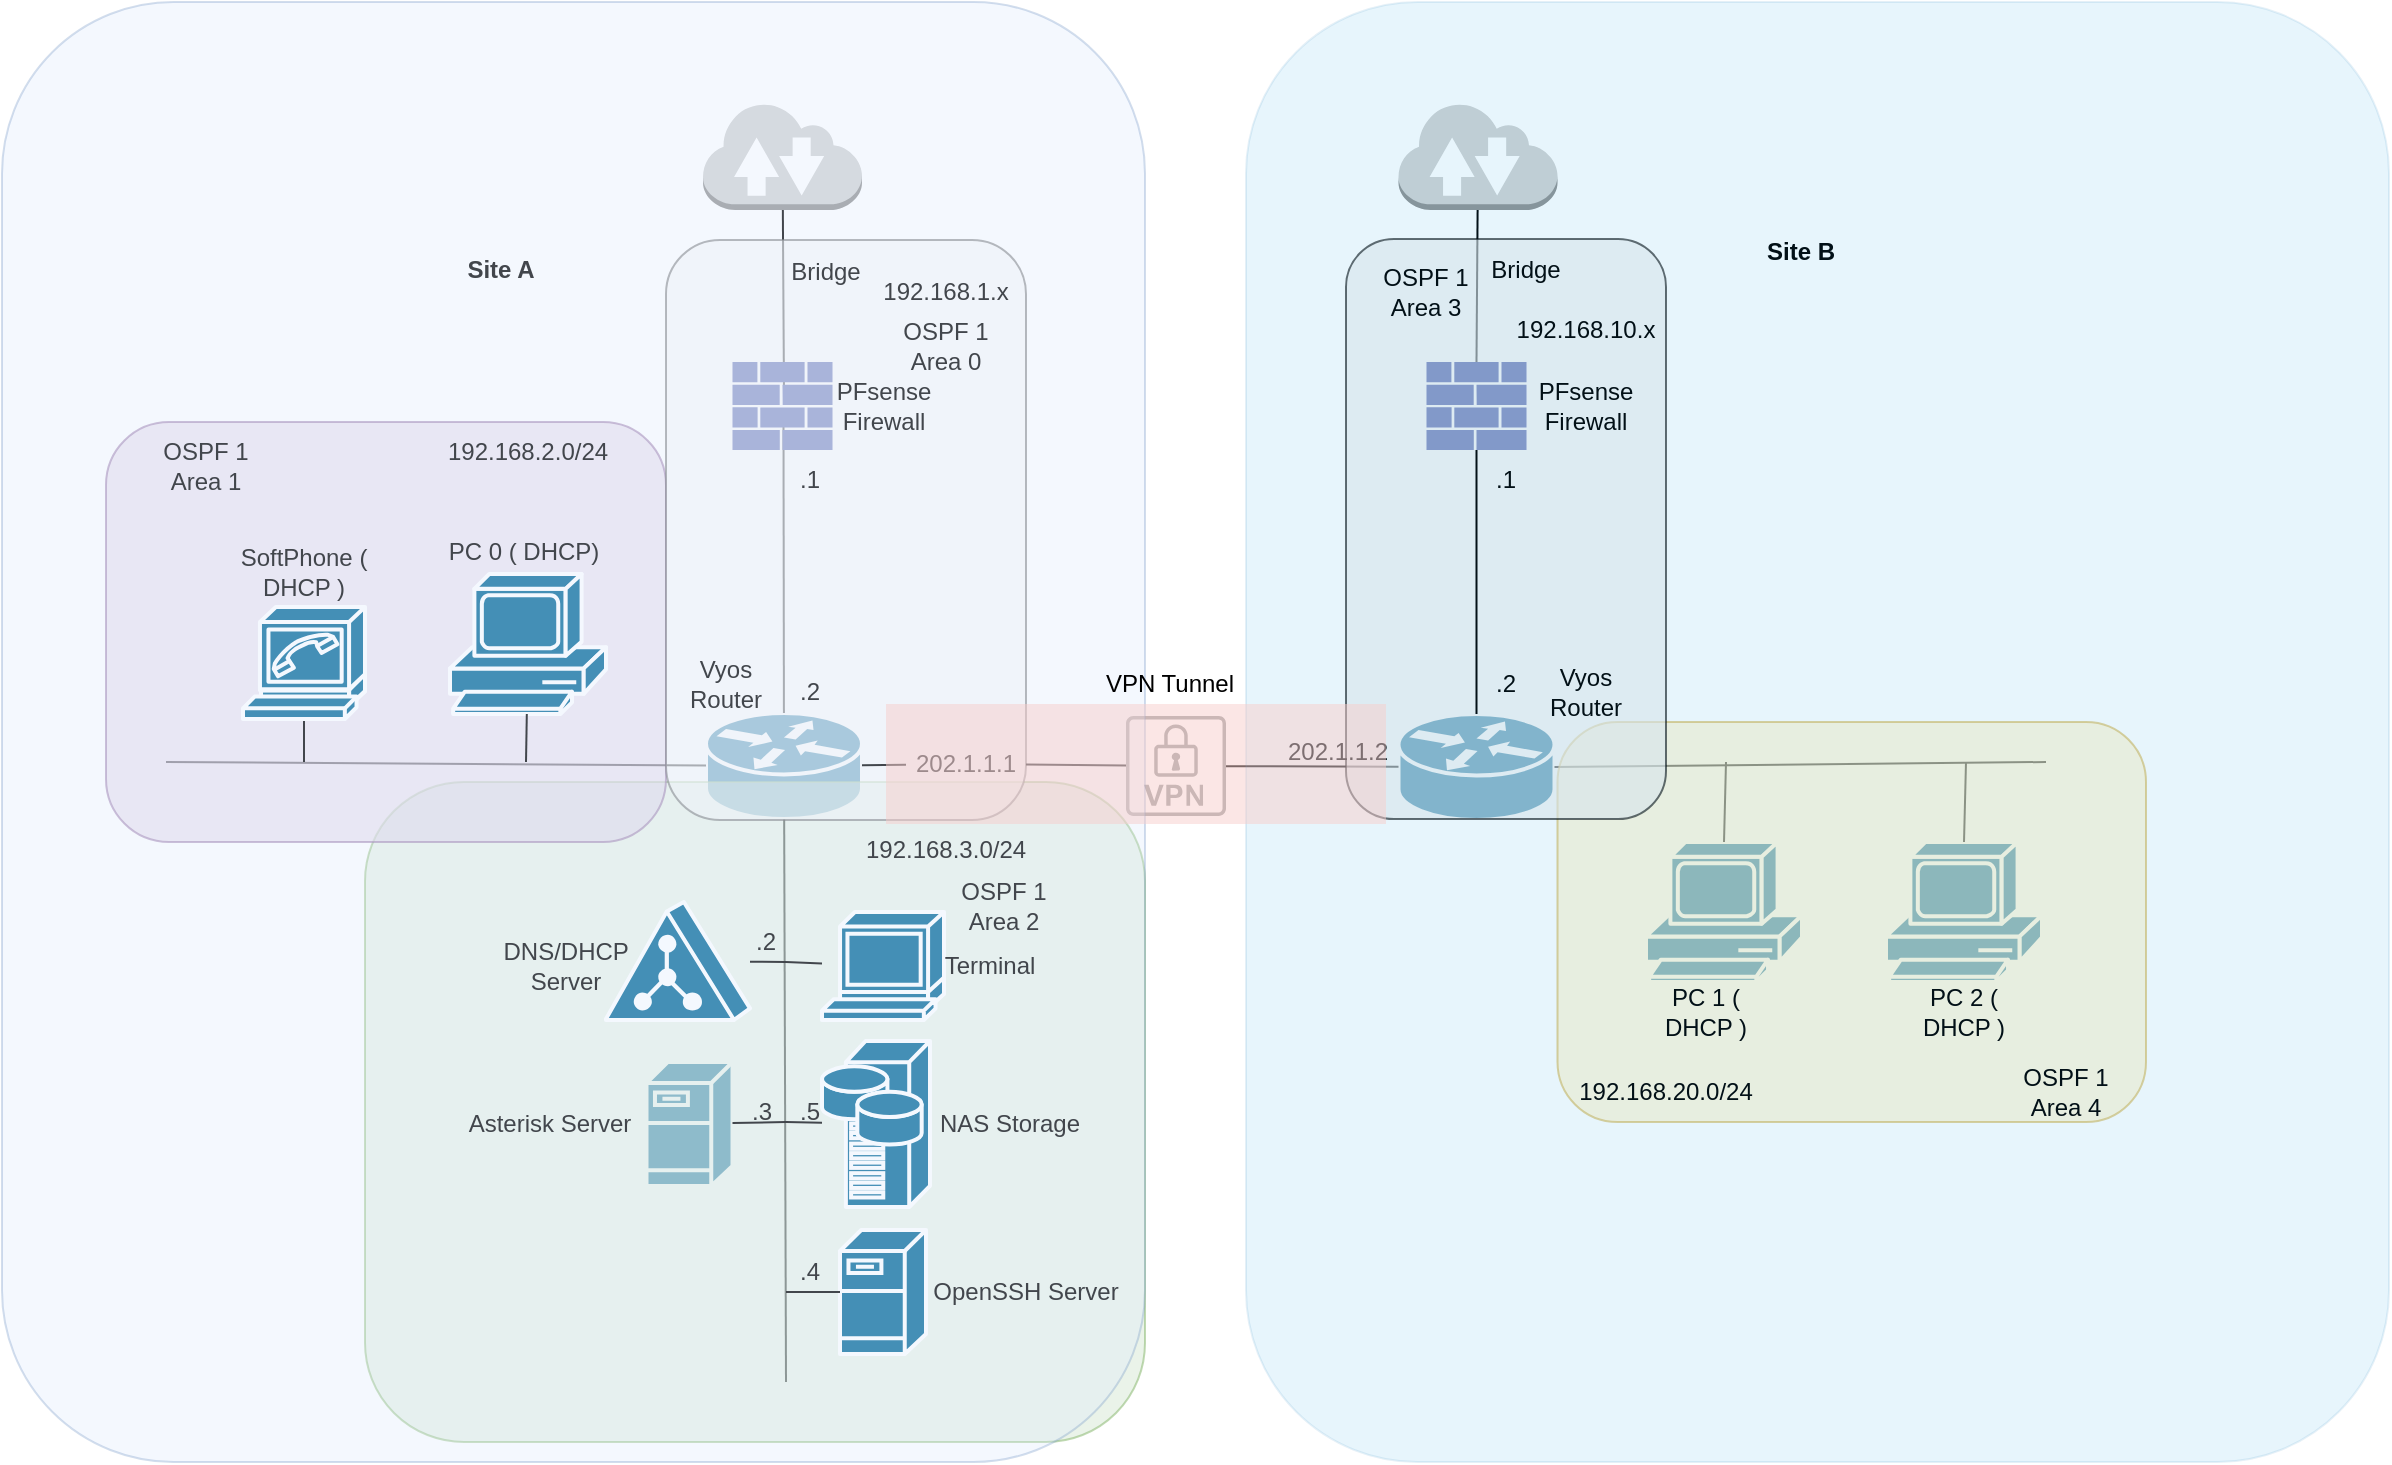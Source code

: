 <mxfile version="20.4.2" type="github">
  <diagram id="FbKItGeIctbUDUOzBeVz" name="Page-1">
    <mxGraphModel dx="2482" dy="1998" grid="1" gridSize="10" guides="1" tooltips="1" connect="1" arrows="1" fold="1" page="1" pageScale="1" pageWidth="850" pageHeight="1100" math="0" shadow="0">
      <root>
        <mxCell id="0" />
        <mxCell id="1" parent="0" />
        <mxCell id="5vOvow6yuVH0ytvlV-aj-1" value="" style="shape=mxgraph.cisco.routers.router;sketch=0;html=1;pointerEvents=1;dashed=0;fillColor=#036897;strokeColor=#ffffff;strokeWidth=2;verticalLabelPosition=bottom;verticalAlign=top;align=center;outlineConnect=0;" vertex="1" parent="1">
          <mxGeometry x="170" y="145.5" width="78" height="53" as="geometry" />
        </mxCell>
        <mxCell id="5vOvow6yuVH0ytvlV-aj-3" value="" style="endArrow=none;html=1;rounded=0;entryX=0.51;entryY=0.716;entryDx=0;entryDy=0;entryPerimeter=0;" edge="1" parent="1" source="5vOvow6yuVH0ytvlV-aj-1" target="5vOvow6yuVH0ytvlV-aj-26">
          <mxGeometry width="50" height="50" relative="1" as="geometry">
            <mxPoint x="400" y="330" as="sourcePoint" />
            <mxPoint x="155.963" y="17" as="targetPoint" />
          </mxGeometry>
        </mxCell>
        <mxCell id="5vOvow6yuVH0ytvlV-aj-4" value="" style="outlineConnect=0;dashed=0;verticalLabelPosition=bottom;verticalAlign=top;align=center;html=1;shape=mxgraph.aws3.internet_2;fillColor=#D2D3D3;gradientColor=none;" vertex="1" parent="1">
          <mxGeometry x="168.5" y="-160" width="79.5" height="54" as="geometry" />
        </mxCell>
        <mxCell id="5vOvow6yuVH0ytvlV-aj-5" value="" style="endArrow=none;html=1;rounded=0;exitX=0.515;exitY=0.341;exitDx=0;exitDy=0;exitPerimeter=0;" edge="1" parent="1" source="5vOvow6yuVH0ytvlV-aj-26" target="5vOvow6yuVH0ytvlV-aj-4">
          <mxGeometry width="50" height="50" relative="1" as="geometry">
            <mxPoint x="136.496" y="-29.029" as="sourcePoint" />
            <mxPoint x="450" y="80" as="targetPoint" />
          </mxGeometry>
        </mxCell>
        <mxCell id="5vOvow6yuVH0ytvlV-aj-11" value="" style="shape=mxgraph.cisco.routers.router;sketch=0;html=1;pointerEvents=1;dashed=0;fillColor=#036897;strokeColor=#ffffff;strokeWidth=2;verticalLabelPosition=bottom;verticalAlign=top;align=center;outlineConnect=0;" vertex="1" parent="1">
          <mxGeometry x="516.25" y="146" width="78" height="53" as="geometry" />
        </mxCell>
        <mxCell id="5vOvow6yuVH0ytvlV-aj-14" value="" style="outlineConnect=0;dashed=0;verticalLabelPosition=bottom;verticalAlign=top;align=center;html=1;shape=mxgraph.aws3.internet_2;fillColor=#D2D3D3;gradientColor=none;" vertex="1" parent="1">
          <mxGeometry x="516.25" y="-160" width="79.5" height="54" as="geometry" />
        </mxCell>
        <mxCell id="5vOvow6yuVH0ytvlV-aj-16" value="" style="endArrow=none;html=1;rounded=0;startArrow=none;" edge="1" parent="1" source="5vOvow6yuVH0ytvlV-aj-106" target="5vOvow6yuVH0ytvlV-aj-11">
          <mxGeometry width="50" height="50" relative="1" as="geometry">
            <mxPoint x="400" y="230" as="sourcePoint" />
            <mxPoint x="450" y="180" as="targetPoint" />
          </mxGeometry>
        </mxCell>
        <mxCell id="5vOvow6yuVH0ytvlV-aj-18" value="" style="shape=mxgraph.cisco.servers.fileserver;sketch=0;html=1;pointerEvents=1;dashed=0;fillColor=#036897;strokeColor=#ffffff;strokeWidth=2;verticalLabelPosition=bottom;verticalAlign=top;align=center;outlineConnect=0;" vertex="1" parent="1">
          <mxGeometry x="140.25" y="320" width="43" height="62" as="geometry" />
        </mxCell>
        <mxCell id="5vOvow6yuVH0ytvlV-aj-21" value="" style="endArrow=none;html=1;rounded=0;" edge="1" parent="1" target="5vOvow6yuVH0ytvlV-aj-1">
          <mxGeometry width="50" height="50" relative="1" as="geometry">
            <mxPoint x="-100" y="170" as="sourcePoint" />
            <mxPoint x="210" y="190" as="targetPoint" />
          </mxGeometry>
        </mxCell>
        <mxCell id="5vOvow6yuVH0ytvlV-aj-26" value="" style="sketch=0;aspect=fixed;pointerEvents=1;shadow=0;dashed=0;html=1;strokeColor=none;labelPosition=center;verticalLabelPosition=bottom;verticalAlign=top;align=center;fillColor=#00188D;shape=mxgraph.mscae.enterprise.firewall" vertex="1" parent="1">
          <mxGeometry x="183.25" y="-30" width="50" height="44" as="geometry" />
        </mxCell>
        <mxCell id="5vOvow6yuVH0ytvlV-aj-28" value="" style="endArrow=none;html=1;rounded=0;" edge="1" parent="1" target="5vOvow6yuVH0ytvlV-aj-1">
          <mxGeometry width="50" height="50" relative="1" as="geometry">
            <mxPoint x="210" y="480" as="sourcePoint" />
            <mxPoint x="410" y="110" as="targetPoint" />
          </mxGeometry>
        </mxCell>
        <mxCell id="5vOvow6yuVH0ytvlV-aj-30" value="" style="shape=mxgraph.cisco.computers_and_peripherals.pc;sketch=0;html=1;pointerEvents=1;dashed=0;fillColor=#036897;strokeColor=#ffffff;strokeWidth=2;verticalLabelPosition=bottom;verticalAlign=top;align=center;outlineConnect=0;" vertex="1" parent="1">
          <mxGeometry x="640" y="210" width="78" height="70" as="geometry" />
        </mxCell>
        <mxCell id="5vOvow6yuVH0ytvlV-aj-31" value="" style="sketch=0;aspect=fixed;pointerEvents=1;shadow=0;dashed=0;html=1;strokeColor=none;labelPosition=center;verticalLabelPosition=bottom;verticalAlign=top;align=center;fillColor=#00188D;shape=mxgraph.mscae.enterprise.firewall" vertex="1" parent="1">
          <mxGeometry x="530.252" y="-30" width="50" height="44" as="geometry" />
        </mxCell>
        <mxCell id="5vOvow6yuVH0ytvlV-aj-32" value="" style="endArrow=none;html=1;rounded=0;exitX=0.5;exitY=0;exitDx=0;exitDy=0;exitPerimeter=0;" edge="1" parent="1" source="5vOvow6yuVH0ytvlV-aj-31" target="5vOvow6yuVH0ytvlV-aj-14">
          <mxGeometry width="50" height="50" relative="1" as="geometry">
            <mxPoint x="360" y="160" as="sourcePoint" />
            <mxPoint x="410" y="110" as="targetPoint" />
          </mxGeometry>
        </mxCell>
        <mxCell id="5vOvow6yuVH0ytvlV-aj-33" value="" style="shape=mxgraph.cisco.computers_and_peripherals.pc;sketch=0;html=1;pointerEvents=1;dashed=0;fillColor=#036897;strokeColor=#ffffff;strokeWidth=2;verticalLabelPosition=bottom;verticalAlign=top;align=center;outlineConnect=0;" vertex="1" parent="1">
          <mxGeometry x="760" y="210" width="78" height="70" as="geometry" />
        </mxCell>
        <mxCell id="5vOvow6yuVH0ytvlV-aj-34" value="" style="endArrow=none;html=1;rounded=0;entryX=1;entryY=0.5;entryDx=0;entryDy=0;entryPerimeter=0;" edge="1" parent="1" target="5vOvow6yuVH0ytvlV-aj-11">
          <mxGeometry width="50" height="50" relative="1" as="geometry">
            <mxPoint x="840" y="170" as="sourcePoint" />
            <mxPoint x="410" y="110" as="targetPoint" />
          </mxGeometry>
        </mxCell>
        <mxCell id="5vOvow6yuVH0ytvlV-aj-35" value="" style="endArrow=none;html=1;rounded=0;entryX=0.5;entryY=0;entryDx=0;entryDy=0;entryPerimeter=0;" edge="1" parent="1" target="5vOvow6yuVH0ytvlV-aj-30">
          <mxGeometry width="50" height="50" relative="1" as="geometry">
            <mxPoint x="680" y="170" as="sourcePoint" />
            <mxPoint x="510" y="110" as="targetPoint" />
          </mxGeometry>
        </mxCell>
        <mxCell id="5vOvow6yuVH0ytvlV-aj-36" value="" style="endArrow=none;html=1;rounded=0;entryX=0.5;entryY=0;entryDx=0;entryDy=0;entryPerimeter=0;" edge="1" parent="1" target="5vOvow6yuVH0ytvlV-aj-33">
          <mxGeometry width="50" height="50" relative="1" as="geometry">
            <mxPoint x="800" y="170" as="sourcePoint" />
            <mxPoint x="510" y="310" as="targetPoint" />
          </mxGeometry>
        </mxCell>
        <mxCell id="5vOvow6yuVH0ytvlV-aj-37" value="" style="rounded=1;whiteSpace=wrap;html=1;opacity=50;fillColor=#d5e8d4;strokeColor=#82b366;" vertex="1" parent="1">
          <mxGeometry x="-0.5" y="180" width="390" height="330" as="geometry" />
        </mxCell>
        <mxCell id="5vOvow6yuVH0ytvlV-aj-39" value="" style="rounded=1;whiteSpace=wrap;html=1;opacity=60;fillColor=#e1d5e7;strokeColor=#9673a6;" vertex="1" parent="1">
          <mxGeometry x="-130" width="280" height="210" as="geometry" />
        </mxCell>
        <mxCell id="5vOvow6yuVH0ytvlV-aj-42" value="" style="rounded=1;whiteSpace=wrap;html=1;opacity=60;fillColor=#f5f5f5;fontColor=#333333;strokeColor=#666666;" vertex="1" parent="1">
          <mxGeometry x="150" y="-91" width="180" height="290" as="geometry" />
        </mxCell>
        <mxCell id="5vOvow6yuVH0ytvlV-aj-46" value="" style="rounded=1;whiteSpace=wrap;html=1;opacity=60;fillColor=#fff2cc;strokeColor=#d6b656;" vertex="1" parent="1">
          <mxGeometry x="595.75" y="150" width="294.25" height="200" as="geometry" />
        </mxCell>
        <mxCell id="5vOvow6yuVH0ytvlV-aj-49" value="" style="shape=mxgraph.cisco.servers.directory_server;sketch=0;html=1;pointerEvents=1;dashed=0;fillColor=#036897;strokeColor=#ffffff;strokeWidth=2;verticalLabelPosition=bottom;verticalAlign=top;align=center;outlineConnect=0;" vertex="1" parent="1">
          <mxGeometry x="120" y="240" width="72" height="59" as="geometry" />
        </mxCell>
        <mxCell id="5vOvow6yuVH0ytvlV-aj-50" value="" style="shape=mxgraph.cisco.servers.fileserver;sketch=0;html=1;pointerEvents=1;dashed=0;fillColor=#036897;strokeColor=#ffffff;strokeWidth=2;verticalLabelPosition=bottom;verticalAlign=top;align=center;outlineConnect=0;" vertex="1" parent="1">
          <mxGeometry x="237" y="404" width="43" height="62" as="geometry" />
        </mxCell>
        <mxCell id="5vOvow6yuVH0ytvlV-aj-51" value="" style="shape=mxgraph.cisco.servers.storage_server;sketch=0;html=1;pointerEvents=1;dashed=0;fillColor=#036897;strokeColor=#ffffff;strokeWidth=2;verticalLabelPosition=bottom;verticalAlign=top;align=center;outlineConnect=0;" vertex="1" parent="1">
          <mxGeometry x="228" y="309.5" width="54" height="83" as="geometry" />
        </mxCell>
        <mxCell id="5vOvow6yuVH0ytvlV-aj-52" value="" style="shape=mxgraph.cisco.computers_and_peripherals.terminal;sketch=0;html=1;pointerEvents=1;dashed=0;fillColor=#036897;strokeColor=#ffffff;strokeWidth=2;verticalLabelPosition=bottom;verticalAlign=top;align=center;outlineConnect=0;" vertex="1" parent="1">
          <mxGeometry x="228" y="245" width="61" height="54" as="geometry" />
        </mxCell>
        <mxCell id="5vOvow6yuVH0ytvlV-aj-53" value="" style="endArrow=none;html=1;rounded=0;" edge="1" parent="1" target="5vOvow6yuVH0ytvlV-aj-49">
          <mxGeometry width="50" height="50" relative="1" as="geometry">
            <mxPoint x="210" y="270" as="sourcePoint" />
            <mxPoint x="130" y="200" as="targetPoint" />
          </mxGeometry>
        </mxCell>
        <mxCell id="5vOvow6yuVH0ytvlV-aj-54" value="" style="endArrow=none;html=1;rounded=0;" edge="1" parent="1" target="5vOvow6yuVH0ytvlV-aj-18">
          <mxGeometry width="50" height="50" relative="1" as="geometry">
            <mxPoint x="210" y="350" as="sourcePoint" />
            <mxPoint x="130" y="300" as="targetPoint" />
          </mxGeometry>
        </mxCell>
        <mxCell id="5vOvow6yuVH0ytvlV-aj-56" value="" style="endArrow=none;html=1;rounded=0;" edge="1" parent="1" source="5vOvow6yuVH0ytvlV-aj-52">
          <mxGeometry width="50" height="50" relative="1" as="geometry">
            <mxPoint x="80" y="350" as="sourcePoint" />
            <mxPoint x="210" y="270" as="targetPoint" />
          </mxGeometry>
        </mxCell>
        <mxCell id="5vOvow6yuVH0ytvlV-aj-57" value="" style="endArrow=none;html=1;rounded=0;" edge="1" parent="1" target="5vOvow6yuVH0ytvlV-aj-51">
          <mxGeometry width="50" height="50" relative="1" as="geometry">
            <mxPoint x="210" y="350" as="sourcePoint" />
            <mxPoint x="130" y="300" as="targetPoint" />
          </mxGeometry>
        </mxCell>
        <mxCell id="5vOvow6yuVH0ytvlV-aj-58" value="" style="endArrow=none;html=1;rounded=0;" edge="1" parent="1" target="5vOvow6yuVH0ytvlV-aj-50">
          <mxGeometry width="50" height="50" relative="1" as="geometry">
            <mxPoint x="210" y="435" as="sourcePoint" />
            <mxPoint x="130" y="300" as="targetPoint" />
          </mxGeometry>
        </mxCell>
        <mxCell id="5vOvow6yuVH0ytvlV-aj-59" value="" style="shape=mxgraph.cisco.computers_and_peripherals.pc;sketch=0;html=1;pointerEvents=1;dashed=0;fillColor=#036897;strokeColor=#ffffff;strokeWidth=2;verticalLabelPosition=bottom;verticalAlign=top;align=center;outlineConnect=0;" vertex="1" parent="1">
          <mxGeometry x="42" y="76" width="78" height="70" as="geometry" />
        </mxCell>
        <mxCell id="5vOvow6yuVH0ytvlV-aj-62" value="" style="endArrow=none;html=1;rounded=0;" edge="1" parent="1" target="5vOvow6yuVH0ytvlV-aj-59">
          <mxGeometry width="50" height="50" relative="1" as="geometry">
            <mxPoint x="80" y="170" as="sourcePoint" />
            <mxPoint x="40" y="310" as="targetPoint" />
          </mxGeometry>
        </mxCell>
        <mxCell id="5vOvow6yuVH0ytvlV-aj-63" value="" style="endArrow=none;html=1;rounded=0;" edge="1" parent="1">
          <mxGeometry width="50" height="50" relative="1" as="geometry">
            <mxPoint x="-31" y="170" as="sourcePoint" />
            <mxPoint x="-31" y="146" as="targetPoint" />
          </mxGeometry>
        </mxCell>
        <mxCell id="5vOvow6yuVH0ytvlV-aj-64" value="192.168.1.x" style="text;html=1;strokeColor=none;fillColor=none;align=center;verticalAlign=middle;whiteSpace=wrap;rounded=0;" vertex="1" parent="1">
          <mxGeometry x="260" y="-80" width="60" height="30" as="geometry" />
        </mxCell>
        <mxCell id="5vOvow6yuVH0ytvlV-aj-66" value="PFsense Firewall" style="text;html=1;strokeColor=none;fillColor=none;align=center;verticalAlign=middle;whiteSpace=wrap;rounded=0;" vertex="1" parent="1">
          <mxGeometry x="229" y="-23" width="60" height="30" as="geometry" />
        </mxCell>
        <mxCell id="5vOvow6yuVH0ytvlV-aj-67" value="Bridge" style="text;html=1;strokeColor=none;fillColor=none;align=center;verticalAlign=middle;whiteSpace=wrap;rounded=0;" vertex="1" parent="1">
          <mxGeometry x="200" y="-90" width="60" height="30" as="geometry" />
        </mxCell>
        <mxCell id="5vOvow6yuVH0ytvlV-aj-43" value="" style="rounded=1;whiteSpace=wrap;html=1;opacity=60;fillColor=#EDEDED;" vertex="1" parent="1">
          <mxGeometry x="490" y="-91.5" width="160" height="290" as="geometry" />
        </mxCell>
        <mxCell id="5vOvow6yuVH0ytvlV-aj-69" value="PFsense Firewall" style="text;html=1;strokeColor=none;fillColor=none;align=center;verticalAlign=middle;whiteSpace=wrap;rounded=0;" vertex="1" parent="1">
          <mxGeometry x="580" y="-23" width="60" height="30" as="geometry" />
        </mxCell>
        <mxCell id="5vOvow6yuVH0ytvlV-aj-73" value="" style="endArrow=none;html=1;rounded=0;entryX=0.5;entryY=1;entryDx=0;entryDy=0;entryPerimeter=0;" edge="1" parent="1" source="5vOvow6yuVH0ytvlV-aj-11" target="5vOvow6yuVH0ytvlV-aj-31">
          <mxGeometry width="50" height="50" relative="1" as="geometry">
            <mxPoint x="370" y="200" as="sourcePoint" />
            <mxPoint x="560" y="-17" as="targetPoint" />
          </mxGeometry>
        </mxCell>
        <mxCell id="5vOvow6yuVH0ytvlV-aj-75" value="192.168.10.x" style="text;html=1;strokeColor=none;fillColor=none;align=center;verticalAlign=middle;whiteSpace=wrap;rounded=0;" vertex="1" parent="1">
          <mxGeometry x="580" y="-61.5" width="60" height="30" as="geometry" />
        </mxCell>
        <mxCell id="5vOvow6yuVH0ytvlV-aj-76" value="OSPF 1&lt;br&gt;Area 0" style="text;html=1;strokeColor=none;fillColor=none;align=center;verticalAlign=middle;whiteSpace=wrap;rounded=0;" vertex="1" parent="1">
          <mxGeometry x="260" y="-53" width="60" height="30" as="geometry" />
        </mxCell>
        <mxCell id="5vOvow6yuVH0ytvlV-aj-78" value="OSPF 1&lt;br&gt;Area 1" style="text;html=1;strokeColor=none;fillColor=none;align=center;verticalAlign=middle;whiteSpace=wrap;rounded=0;" vertex="1" parent="1">
          <mxGeometry x="-110" y="7" width="60" height="30" as="geometry" />
        </mxCell>
        <mxCell id="5vOvow6yuVH0ytvlV-aj-79" value="OSPF 1&lt;br&gt;Area 2" style="text;html=1;strokeColor=none;fillColor=none;align=center;verticalAlign=middle;whiteSpace=wrap;rounded=0;" vertex="1" parent="1">
          <mxGeometry x="289" y="227" width="60" height="30" as="geometry" />
        </mxCell>
        <mxCell id="5vOvow6yuVH0ytvlV-aj-80" value="OSPF 1&lt;br&gt;Area 3" style="text;html=1;strokeColor=none;fillColor=none;align=center;verticalAlign=middle;whiteSpace=wrap;rounded=0;" vertex="1" parent="1">
          <mxGeometry x="500" y="-80" width="60" height="30" as="geometry" />
        </mxCell>
        <mxCell id="5vOvow6yuVH0ytvlV-aj-81" value="OSPF 1&lt;br&gt;Area 4" style="text;html=1;strokeColor=none;fillColor=none;align=center;verticalAlign=middle;whiteSpace=wrap;rounded=0;" vertex="1" parent="1">
          <mxGeometry x="820" y="320" width="60" height="30" as="geometry" />
        </mxCell>
        <mxCell id="5vOvow6yuVH0ytvlV-aj-82" value="Vyos Router" style="text;html=1;strokeColor=none;fillColor=none;align=center;verticalAlign=middle;whiteSpace=wrap;rounded=0;" vertex="1" parent="1">
          <mxGeometry x="150" y="116" width="60" height="30" as="geometry" />
        </mxCell>
        <mxCell id="5vOvow6yuVH0ytvlV-aj-83" value="Vyos Router" style="text;html=1;strokeColor=none;fillColor=none;align=center;verticalAlign=middle;whiteSpace=wrap;rounded=0;" vertex="1" parent="1">
          <mxGeometry x="580.25" y="120" width="60" height="30" as="geometry" />
        </mxCell>
        <mxCell id="5vOvow6yuVH0ytvlV-aj-84" value="Bridge" style="text;html=1;strokeColor=none;fillColor=none;align=center;verticalAlign=middle;whiteSpace=wrap;rounded=0;" vertex="1" parent="1">
          <mxGeometry x="550" y="-91.5" width="60" height="30" as="geometry" />
        </mxCell>
        <mxCell id="5vOvow6yuVH0ytvlV-aj-85" value=".1" style="text;html=1;strokeColor=none;fillColor=none;align=center;verticalAlign=middle;whiteSpace=wrap;rounded=0;opacity=50;" vertex="1" parent="1">
          <mxGeometry x="192" y="14" width="60" height="30" as="geometry" />
        </mxCell>
        <mxCell id="5vOvow6yuVH0ytvlV-aj-86" value=".2" style="text;html=1;strokeColor=none;fillColor=none;align=center;verticalAlign=middle;whiteSpace=wrap;rounded=0;opacity=50;" vertex="1" parent="1">
          <mxGeometry x="192" y="120" width="60" height="30" as="geometry" />
        </mxCell>
        <mxCell id="5vOvow6yuVH0ytvlV-aj-87" value="192.168.2.0/24" style="text;html=1;strokeColor=none;fillColor=none;align=center;verticalAlign=middle;whiteSpace=wrap;rounded=0;opacity=50;" vertex="1" parent="1">
          <mxGeometry x="51" width="60" height="30" as="geometry" />
        </mxCell>
        <mxCell id="5vOvow6yuVH0ytvlV-aj-89" value="192.168.3.0/24" style="text;html=1;strokeColor=none;fillColor=none;align=center;verticalAlign=middle;whiteSpace=wrap;rounded=0;opacity=50;" vertex="1" parent="1">
          <mxGeometry x="260" y="199" width="60" height="30" as="geometry" />
        </mxCell>
        <mxCell id="5vOvow6yuVH0ytvlV-aj-90" value="&lt;b&gt;Site A&lt;/b&gt;" style="text;html=1;strokeColor=none;fillColor=none;align=center;verticalAlign=middle;whiteSpace=wrap;rounded=0;opacity=50;" vertex="1" parent="1">
          <mxGeometry x="30" y="-91.5" width="75" height="30" as="geometry" />
        </mxCell>
        <mxCell id="5vOvow6yuVH0ytvlV-aj-91" value="&lt;b&gt;Site B&lt;/b&gt;" style="text;html=1;strokeColor=none;fillColor=none;align=center;verticalAlign=middle;whiteSpace=wrap;rounded=0;opacity=50;" vertex="1" parent="1">
          <mxGeometry x="680" y="-100" width="75" height="30" as="geometry" />
        </mxCell>
        <mxCell id="5vOvow6yuVH0ytvlV-aj-93" value="DNS/DHCP Server" style="text;html=1;strokeColor=none;fillColor=none;align=center;verticalAlign=middle;whiteSpace=wrap;rounded=0;opacity=50;" vertex="1" parent="1">
          <mxGeometry x="70" y="257" width="60" height="30" as="geometry" />
        </mxCell>
        <mxCell id="5vOvow6yuVH0ytvlV-aj-94" value="Terminal" style="text;html=1;strokeColor=none;fillColor=none;align=center;verticalAlign=middle;whiteSpace=wrap;rounded=0;opacity=50;" vertex="1" parent="1">
          <mxGeometry x="282" y="257" width="60" height="30" as="geometry" />
        </mxCell>
        <mxCell id="5vOvow6yuVH0ytvlV-aj-95" value=".1" style="text;html=1;strokeColor=none;fillColor=none;align=center;verticalAlign=middle;whiteSpace=wrap;rounded=0;opacity=50;" vertex="1" parent="1">
          <mxGeometry x="540" y="14" width="60" height="30" as="geometry" />
        </mxCell>
        <mxCell id="5vOvow6yuVH0ytvlV-aj-97" value=".2" style="text;html=1;strokeColor=none;fillColor=none;align=center;verticalAlign=middle;whiteSpace=wrap;rounded=0;opacity=50;" vertex="1" parent="1">
          <mxGeometry x="540" y="115.5" width="60" height="30" as="geometry" />
        </mxCell>
        <mxCell id="5vOvow6yuVH0ytvlV-aj-98" value="192.168.20.0/24" style="text;html=1;strokeColor=none;fillColor=none;align=center;verticalAlign=middle;whiteSpace=wrap;rounded=0;" vertex="1" parent="1">
          <mxGeometry x="620" y="320" width="60" height="30" as="geometry" />
        </mxCell>
        <mxCell id="5vOvow6yuVH0ytvlV-aj-99" value="Asterisk Server" style="text;html=1;strokeColor=none;fillColor=none;align=center;verticalAlign=middle;whiteSpace=wrap;rounded=0;opacity=50;" vertex="1" parent="1">
          <mxGeometry x="42" y="336" width="100" height="30" as="geometry" />
        </mxCell>
        <mxCell id="5vOvow6yuVH0ytvlV-aj-100" value="NAS Storage" style="text;html=1;strokeColor=none;fillColor=none;align=center;verticalAlign=middle;whiteSpace=wrap;rounded=0;opacity=50;" vertex="1" parent="1">
          <mxGeometry x="282" y="336" width="80" height="30" as="geometry" />
        </mxCell>
        <mxCell id="5vOvow6yuVH0ytvlV-aj-101" value="OpenSSH Server" style="text;html=1;strokeColor=none;fillColor=none;align=center;verticalAlign=middle;whiteSpace=wrap;rounded=0;opacity=50;" vertex="1" parent="1">
          <mxGeometry x="280" y="420" width="100" height="30" as="geometry" />
        </mxCell>
        <mxCell id="5vOvow6yuVH0ytvlV-aj-102" value="PC 0 ( DHCP)" style="text;html=1;strokeColor=none;fillColor=none;align=center;verticalAlign=middle;whiteSpace=wrap;rounded=0;opacity=50;" vertex="1" parent="1">
          <mxGeometry x="35" y="50" width="88" height="30" as="geometry" />
        </mxCell>
        <mxCell id="5vOvow6yuVH0ytvlV-aj-103" value="PC 1 ( DHCP )" style="text;html=1;strokeColor=none;fillColor=none;align=center;verticalAlign=middle;whiteSpace=wrap;rounded=0;opacity=50;" vertex="1" parent="1">
          <mxGeometry x="640.25" y="279.5" width="60" height="30" as="geometry" />
        </mxCell>
        <mxCell id="5vOvow6yuVH0ytvlV-aj-104" value="SoftPhone ( DHCP )" style="text;html=1;strokeColor=none;fillColor=none;align=center;verticalAlign=middle;whiteSpace=wrap;rounded=0;opacity=50;" vertex="1" parent="1">
          <mxGeometry x="-75" y="59.5" width="88" height="30" as="geometry" />
        </mxCell>
        <mxCell id="5vOvow6yuVH0ytvlV-aj-106" value="" style="sketch=0;pointerEvents=1;shadow=0;dashed=0;html=1;strokeColor=none;fillColor=#434445;aspect=fixed;labelPosition=center;verticalLabelPosition=bottom;verticalAlign=top;align=center;outlineConnect=0;shape=mxgraph.vvd.vpn;opacity=50;" vertex="1" parent="1">
          <mxGeometry x="380" y="147" width="50" height="50" as="geometry" />
        </mxCell>
        <mxCell id="5vOvow6yuVH0ytvlV-aj-107" value="" style="endArrow=none;html=1;rounded=0;startArrow=none;" edge="1" parent="1" source="5vOvow6yuVH0ytvlV-aj-109" target="5vOvow6yuVH0ytvlV-aj-106">
          <mxGeometry width="50" height="50" relative="1" as="geometry">
            <mxPoint x="248" y="172.056" as="sourcePoint" />
            <mxPoint x="516.25" y="172.444" as="targetPoint" />
          </mxGeometry>
        </mxCell>
        <mxCell id="5vOvow6yuVH0ytvlV-aj-108" value="PC 2 ( DHCP )" style="text;html=1;strokeColor=none;fillColor=none;align=center;verticalAlign=middle;whiteSpace=wrap;rounded=0;opacity=50;" vertex="1" parent="1">
          <mxGeometry x="769" y="280" width="60" height="30" as="geometry" />
        </mxCell>
        <mxCell id="5vOvow6yuVH0ytvlV-aj-109" value="202.1.1.1" style="text;html=1;strokeColor=none;fillColor=none;align=center;verticalAlign=middle;whiteSpace=wrap;rounded=0;opacity=50;" vertex="1" parent="1">
          <mxGeometry x="270" y="156" width="60" height="30" as="geometry" />
        </mxCell>
        <mxCell id="5vOvow6yuVH0ytvlV-aj-110" value="" style="endArrow=none;html=1;rounded=0;" edge="1" parent="1" source="5vOvow6yuVH0ytvlV-aj-1" target="5vOvow6yuVH0ytvlV-aj-109">
          <mxGeometry width="50" height="50" relative="1" as="geometry">
            <mxPoint x="248" y="172.306" as="sourcePoint" />
            <mxPoint x="375" y="173.304" as="targetPoint" />
          </mxGeometry>
        </mxCell>
        <mxCell id="5vOvow6yuVH0ytvlV-aj-111" value="202.1.1.2" style="text;html=1;strokeColor=none;fillColor=none;align=center;verticalAlign=middle;whiteSpace=wrap;rounded=0;opacity=50;" vertex="1" parent="1">
          <mxGeometry x="456.25" y="150" width="60" height="30" as="geometry" />
        </mxCell>
        <mxCell id="5vOvow6yuVH0ytvlV-aj-112" value=".2" style="text;html=1;strokeColor=none;fillColor=none;align=center;verticalAlign=middle;whiteSpace=wrap;rounded=0;opacity=50;" vertex="1" parent="1">
          <mxGeometry x="170" y="245" width="60" height="30" as="geometry" />
        </mxCell>
        <mxCell id="5vOvow6yuVH0ytvlV-aj-113" value=".3" style="text;html=1;strokeColor=none;fillColor=none;align=center;verticalAlign=middle;whiteSpace=wrap;rounded=0;opacity=50;" vertex="1" parent="1">
          <mxGeometry x="168" y="330" width="60" height="30" as="geometry" />
        </mxCell>
        <mxCell id="5vOvow6yuVH0ytvlV-aj-114" value=".4" style="text;html=1;strokeColor=none;fillColor=none;align=center;verticalAlign=middle;whiteSpace=wrap;rounded=0;opacity=50;" vertex="1" parent="1">
          <mxGeometry x="192" y="410" width="60" height="30" as="geometry" />
        </mxCell>
        <mxCell id="5vOvow6yuVH0ytvlV-aj-115" value=".5" style="text;html=1;strokeColor=none;fillColor=none;align=center;verticalAlign=middle;whiteSpace=wrap;rounded=0;opacity=50;" vertex="1" parent="1">
          <mxGeometry x="192" y="330" width="60" height="30" as="geometry" />
        </mxCell>
        <mxCell id="5vOvow6yuVH0ytvlV-aj-116" value="" style="shape=mxgraph.cisco.modems_and_phones.softphone;sketch=0;html=1;pointerEvents=1;dashed=0;fillColor=#036897;strokeColor=#ffffff;strokeWidth=2;verticalLabelPosition=bottom;verticalAlign=top;align=center;outlineConnect=0;" vertex="1" parent="1">
          <mxGeometry x="-61.5" y="92.5" width="61" height="56" as="geometry" />
        </mxCell>
        <mxCell id="5vOvow6yuVH0ytvlV-aj-118" value="" style="rounded=1;whiteSpace=wrap;html=1;fillColor=#dae8fc;opacity=30;strokeColor=#6c8ebf;" vertex="1" parent="1">
          <mxGeometry x="-182" y="-210" width="571.5" height="730" as="geometry" />
        </mxCell>
        <mxCell id="5vOvow6yuVH0ytvlV-aj-119" value="" style="rounded=1;whiteSpace=wrap;html=1;fillColor=#1ba1e2;opacity=10;strokeColor=#006EAF;fontColor=#ffffff;" vertex="1" parent="1">
          <mxGeometry x="440" y="-210" width="571.5" height="730" as="geometry" />
        </mxCell>
        <mxCell id="5vOvow6yuVH0ytvlV-aj-120" value="" style="rounded=0;whiteSpace=wrap;html=1;fillColor=#f8cecc;opacity=50;strokeColor=none;" vertex="1" parent="1">
          <mxGeometry x="260" y="141" width="250" height="60" as="geometry" />
        </mxCell>
        <mxCell id="5vOvow6yuVH0ytvlV-aj-121" value="VPN Tunnel" style="text;html=1;strokeColor=none;fillColor=none;align=center;verticalAlign=middle;whiteSpace=wrap;rounded=0;opacity=50;" vertex="1" parent="1">
          <mxGeometry x="342" y="115.5" width="120" height="30" as="geometry" />
        </mxCell>
      </root>
    </mxGraphModel>
  </diagram>
</mxfile>
